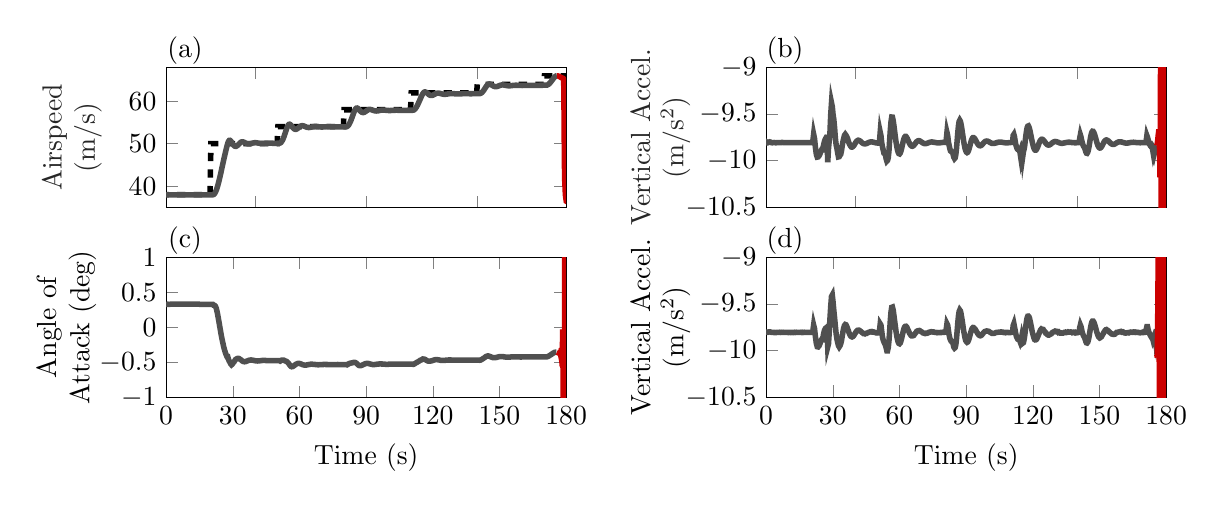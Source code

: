 % This file was created by matlab2tikz.
%
%The latest updates can be retrieved from
%  http://www.mathworks.com/matlabcentral/fileexchange/22022-matlab2tikz-matlab2tikz
%where you can also make suggestions and rate matlab2tikz.
%

\definecolor{mycolor1}{rgb}{0.314,0.314,0.314}%
\definecolor{red}{rgb}{0.8,0,0}%
\begin{tikzpicture}

\begin{axis}[%
width=2in,
height=0.70in,
at={(0in,0in)},
scale only axis,
xmin=10,
xmax=190,
ymin=35,
ymax=68,
xticklabels={\empty},
ylabel style={font=\color{white!15!black}},
ylabel={Airspeed \\ (m/s)},
ylabel style={align=center, yshift=+1mm},
title={(a)},
title style = {yshift=-3mm, xshift=-23mm},
axis background/.style={fill=white}
]
\addplot [color=black, dashed, line width=2.0pt]
  table[row sep=crcr]{%
0	38.0\\
0.319	38.0\\
28.932	38.0\\
29.339	38.0\\
29.743	38.0\\
30.15	50.0\\
59.958	50.0\\
60.298	54.0\\
89.763	54.0\\
90.082	58.0\\
119.684	58.0\\
119.981	58.0\\
120.28	62.0\\
149.455	62.0\\
149.732	62.0\\
150.008	64.0\\
179.686	64.0\\
179.958	64.0\\
180.228	66.0\\
180.501	66.0\\
197.532	66.0\\
};\label{line:ref}
\addplot [color=mycolor1, line width=2.0pt]
  table[row sep=crcr]{%
0	38.0\\
0.319	37.981\\
0.632	37.959\\
1.014	37.921\\
1.4	37.889\\
1.803	37.884\\
2.209	37.906\\
2.613	37.938\\
3.017	37.971\\
3.424	37.996\\
3.828	38.007\\
4.232	38.004\\
4.638	37.99\\
5.045	37.969\\
5.449	37.947\\
5.853	37.927\\
6.259	37.912\\
6.665	37.904\\
7.069	37.904\\
7.475	37.909\\
7.88	37.918\\
8.284	37.929\\
8.691	37.939\\
9.096	37.947\\
9.503	37.952\\
9.907	37.954\\
10.312	37.952\\
10.718	37.949\\
11.122	37.945\\
11.529	37.941\\
11.933	37.938\\
12.337	37.936\\
12.745	37.936\\
13.149	37.937\\
13.553	37.938\\
13.959	37.941\\
14.364	37.943\\
14.768	37.946\\
15.151	37.947\\
15.555	37.948\\
15.963	37.948\\
16.368	37.948\\
16.773	37.947\\
17.18	37.947\\
17.584	37.946\\
17.99	37.946\\
18.396	37.946\\
18.8	37.946\\
19.206	37.947\\
19.611	37.947\\
20.015	37.948\\
20.421	37.949\\
20.827	37.95\\
21.231	37.95\\
21.638	37.95\\
22.042	37.951\\
22.449	37.951\\
22.853	37.951\\
23.259	37.951\\
23.664	37.951\\
24.069	37.951\\
24.475	37.951\\
24.88	37.952\\
25.285	37.952\\
25.69	37.953\\
26.094	37.953\\
26.501	37.953\\
26.905	37.954\\
27.312	37.954\\
27.716	37.954\\
28.123	37.954\\
28.527	37.955\\
28.932	37.955\\
29.339	37.955\\
29.743	37.955\\
30.15	37.956\\
30.554	37.956\\
30.959	37.958\\
31.365	38.019\\
31.772	38.218\\
32.179	38.576\\
32.587	39.085\\
32.994	39.719\\
33.4	40.458\\
33.807	41.286\\
34.216	42.187\\
34.633	43.161\\
35.043	44.158\\
35.45	45.143\\
35.858	46.102\\
36.266	47.038\\
36.666	47.93\\
37.034	48.731\\
37.383	49.47\\
37.709	50.079\\
38.053	50.539\\
38.387	50.772\\
38.72	50.791\\
39.057	50.642\\
39.407	50.382\\
39.755	50.09\\
40.099	49.818\\
40.446	49.596\\
40.791	49.446\\
41.144	49.376\\
41.492	49.389\\
41.84	49.477\\
42.189	49.623\\
42.532	49.804\\
42.873	49.994\\
43.217	50.174\\
43.558	50.319\\
43.897	50.412\\
44.237	50.45\\
44.575	50.434\\
44.914	50.376\\
45.252	50.291\\
45.593	50.193\\
45.935	50.099\\
46.278	50.021\\
46.621	49.965\\
46.962	49.936\\
47.304	49.935\\
47.649	49.958\\
47.993	49.998\\
48.33	50.05\\
48.672	50.105\\
49.013	50.155\\
49.355	50.195\\
49.695	50.221\\
50.036	50.231\\
50.381	50.225\\
50.723	50.207\\
51.067	50.181\\
51.411	50.15\\
51.753	50.121\\
52.098	50.096\\
52.441	50.078\\
52.781	50.068\\
53.124	50.067\\
53.465	50.073\\
53.811	50.085\\
54.152	50.099\\
54.493	50.115\\
54.835	50.129\\
55.177	50.141\\
55.517	50.148\\
55.856	50.15\\
56.198	50.147\\
56.541	50.142\\
56.885	50.133\\
57.229	50.124\\
57.57	50.114\\
57.912	50.106\\
58.251	50.101\\
58.592	50.097\\
58.935	50.096\\
59.276	50.098\\
59.616	50.101\\
59.958	50.105\\
60.298	50.109\\
60.641	50.113\\
60.985	50.118\\
61.327	50.165\\
61.665	50.293\\
62.005	50.516\\
62.341	50.822\\
62.677	51.202\\
63.011	51.646\\
63.339	52.134\\
63.661	52.648\\
63.986	53.181\\
64.309	53.676\\
64.624	54.089\\
64.94	54.393\\
65.251	54.561\\
65.566	54.593\\
65.882	54.507\\
66.195	54.34\\
66.511	54.129\\
66.834	53.906\\
67.152	53.709\\
67.473	53.548\\
67.793	53.442\\
68.114	53.393\\
68.433	53.402\\
68.753	53.461\\
69.075	53.563\\
69.394	53.691\\
69.716	53.833\\
70.037	53.971\\
70.355	54.089\\
70.673	54.177\\
70.992	54.228\\
71.308	54.241\\
71.626	54.219\\
71.944	54.17\\
72.261	54.104\\
72.579	54.03\\
72.898	53.958\\
73.212	53.897\\
73.53	53.851\\
73.847	53.824\\
74.169	53.815\\
74.488	53.825\\
74.811	53.851\\
75.13	53.887\\
75.449	53.928\\
75.769	53.97\\
76.086	54.008\\
76.405	54.038\\
76.721	54.057\\
77.039	54.066\\
77.357	54.063\\
77.678	54.051\\
77.994	54.033\\
78.314	54.01\\
78.631	53.988\\
78.947	53.967\\
79.263	53.95\\
79.579	53.939\\
79.899	53.933\\
80.219	53.934\\
80.536	53.939\\
80.856	53.949\\
81.173	53.961\\
81.492	53.974\\
81.811	53.986\\
82.13	53.996\\
82.45	54.004\\
82.765	54.008\\
83.083	54.008\\
83.402	54.006\\
83.719	54.001\\
84.041	53.995\\
84.357	53.988\\
84.673	53.981\\
84.99	53.976\\
85.31	53.971\\
85.63	53.969\\
85.949	53.968\\
86.269	53.969\\
86.587	53.972\\
86.904	53.975\\
87.226	53.979\\
87.544	53.983\\
87.865	53.986\\
88.182	53.989\\
88.498	53.991\\
88.815	53.992\\
89.13	53.991\\
89.447	53.99\\
89.763	53.989\\
90.082	53.987\\
90.4	53.984\\
90.72	53.983\\
91.039	53.985\\
91.358	54.029\\
91.676	54.14\\
91.992	54.323\\
92.305	54.569\\
92.614	54.868\\
92.929	55.223\\
93.241	55.615\\
93.548	56.034\\
93.852	56.474\\
94.16	56.93\\
94.461	57.362\\
94.762	57.748\\
95.059	58.059\\
95.35	58.274\\
95.646	58.391\\
95.941	58.405\\
96.234	58.335\\
96.529	58.202\\
96.825	58.032\\
97.12	57.852\\
97.418	57.681\\
97.712	57.538\\
98.012	57.428\\
98.313	57.362\\
98.614	57.341\\
98.914	57.364\\
99.213	57.423\\
99.512	57.511\\
99.812	57.619\\
100.114	57.733\\
100.407	57.842\\
100.702	57.937\\
101.001	58.012\\
101.296	58.06\\
101.591	58.079\\
101.886	58.072\\
102.181	58.042\\
102.477	57.996\\
102.773	57.94\\
103.07	57.88\\
103.366	57.823\\
103.663	57.775\\
103.958	57.739\\
104.256	57.716\\
104.553	57.708\\
104.85	57.714\\
105.147	57.731\\
105.444	57.758\\
105.74	57.79\\
106.036	57.824\\
106.337	57.858\\
106.633	57.886\\
106.929	57.909\\
107.226	57.923\\
107.521	57.929\\
107.818	57.928\\
108.115	57.919\\
108.409	57.906\\
108.705	57.889\\
109.001	57.872\\
109.296	57.855\\
109.596	57.84\\
109.891	57.829\\
110.188	57.822\\
110.482	57.819\\
110.779	57.821\\
111.075	57.826\\
111.373	57.835\\
111.672	57.845\\
111.97	57.855\\
112.264	57.866\\
112.554	57.875\\
112.851	57.882\\
113.147	57.887\\
113.445	57.889\\
113.742	57.89\\
114.038	57.888\\
114.336	57.884\\
114.635	57.879\\
114.93	57.874\\
115.226	57.87\\
115.524	57.865\\
115.82	57.862\\
116.12	57.86\\
116.42	57.86\\
116.715	57.861\\
117.01	57.863\\
117.311	57.866\\
117.607	57.869\\
117.905	57.872\\
118.201	57.876\\
118.496	57.879\\
118.793	57.882\\
119.09	57.884\\
119.388	57.885\\
119.684	57.885\\
119.981	57.885\\
120.28	57.884\\
120.575	57.883\\
120.873	57.882\\
121.168	57.894\\
121.469	57.949\\
121.765	58.055\\
122.06	58.213\\
122.355	58.416\\
122.647	58.657\\
122.937	58.93\\
123.224	59.228\\
123.517	59.553\\
123.804	59.889\\
124.088	60.235\\
124.373	60.576\\
124.656	60.903\\
124.938	61.219\\
125.217	61.52\\
125.499	61.782\\
125.774	61.982\\
126.053	62.121\\
126.331	62.193\\
126.61	62.199\\
126.886	62.15\\
127.166	62.058\\
127.441	61.942\\
127.718	61.813\\
127.997	61.685\\
128.274	61.571\\
128.553	61.478\\
128.834	61.411\\
129.11	61.375\\
129.393	61.368\\
129.675	61.39\\
129.956	61.435\\
130.234	61.499\\
130.513	61.574\\
130.79	61.653\\
131.069	61.731\\
131.348	61.8\\
131.625	61.856\\
131.906	61.896\\
132.181	61.917\\
132.464	61.92\\
132.739	61.907\\
133.017	61.881\\
133.293	61.846\\
133.572	61.805\\
133.851	61.764\\
134.129	61.724\\
134.406	61.691\\
134.688	61.665\\
134.969	61.648\\
135.249	61.64\\
135.529	61.643\\
135.812	61.653\\
136.089	61.67\\
136.368	61.692\\
136.644	61.716\\
136.921	61.74\\
137.197	61.763\\
137.477	61.783\\
137.755	61.798\\
138.033	61.807\\
138.312	61.812\\
138.588	61.811\\
138.869	61.806\\
139.147	61.797\\
139.422	61.787\\
139.703	61.775\\
139.984	61.763\\
140.26	61.752\\
140.538	61.744\\
140.817	61.737\\
141.097	61.734\\
141.373	61.734\\
141.656	61.736\\
141.935	61.741\\
142.215	61.747\\
142.493	61.755\\
142.77	61.763\\
143.046	61.771\\
143.325	61.778\\
143.601	61.784\\
143.881	61.788\\
144.16	61.791\\
144.439	61.792\\
144.717	61.792\\
145.0	61.791\\
145.277	61.788\\
145.557	61.786\\
145.837	61.783\\
146.116	61.78\\
146.396	61.777\\
146.674	61.776\\
146.954	61.775\\
147.227	61.775\\
147.501	61.776\\
147.783	61.777\\
148.06	61.779\\
148.341	61.782\\
148.618	61.785\\
148.894	61.788\\
149.175	61.791\\
149.455	61.793\\
149.732	61.796\\
150.008	61.797\\
150.285	61.798\\
150.561	61.799\\
150.836	61.8\\
151.112	61.806\\
151.389	61.838\\
151.665	61.905\\
151.942	62.007\\
152.221	62.142\\
152.499	62.306\\
152.774	62.492\\
153.042	62.692\\
153.314	62.911\\
153.588	63.14\\
153.863	63.368\\
154.138	63.58\\
154.408	63.763\\
154.679	63.911\\
154.952	64.015\\
155.223	64.072\\
155.497	64.085\\
155.767	64.057\\
156.039	63.998\\
156.312	63.915\\
156.58	63.823\\
156.854	63.725\\
157.124	63.635\\
157.399	63.556\\
157.674	63.495\\
157.945	63.456\\
158.218	63.438\\
158.487	63.441\\
158.763	63.464\\
159.034	63.502\\
159.307	63.553\\
159.582	63.61\\
159.85	63.668\\
160.125	63.724\\
160.397	63.773\\
160.667	63.812\\
160.937	63.838\\
161.212	63.852\\
161.48	63.853\\
161.748	63.843\\
162.015	63.824\\
162.29	63.797\\
162.558	63.768\\
162.83	63.737\\
163.104	63.708\\
163.371	63.684\\
163.642	63.664\\
163.917	63.65\\
164.19	63.644\\
164.465	63.645\\
164.738	63.652\\
165.013	63.664\\
165.29	63.68\\
165.56	63.698\\
165.836	63.717\\
166.106	63.734\\
166.382	63.75\\
166.653	63.763\\
166.928	63.772\\
167.201	63.777\\
167.469	63.778\\
167.744	63.776\\
168.012	63.771\\
168.286	63.764\\
168.557	63.756\\
168.83	63.747\\
169.103	63.738\\
169.374	63.731\\
169.646	63.726\\
169.91	63.722\\
170.184	63.721\\
170.454	63.722\\
170.721	63.724\\
170.993	63.728\\
171.264	63.734\\
171.534	63.74\\
171.804	63.746\\
172.075	63.752\\
172.35	63.758\\
172.622	63.763\\
172.893	63.766\\
173.165	63.769\\
173.439	63.77\\
173.711	63.77\\
173.983	63.769\\
174.255	63.768\\
174.526	63.766\\
174.795	63.764\\
175.063	63.762\\
175.33	63.76\\
175.601	63.759\\
175.876	63.758\\
176.15	63.758\\
176.424	63.759\\
176.696	63.76\\
176.969	63.762\\
177.242	63.764\\
177.517	63.767\\
177.784	63.769\\
178.053	63.772\\
178.329	63.774\\
178.601	63.776\\
178.87	63.778\\
179.14	63.779\\
179.414	63.78\\
179.686	63.781\\
179.958	63.782\\
180.228	63.782\\
180.501	63.782\\
180.78	63.782\\
181.049	63.784\\
181.321	63.805\\
181.598	63.854\\
181.867	63.93\\
182.137	64.032\\
182.407	64.158\\
182.677	64.304\\
182.943	64.463\\
183.214	64.639\\
183.482	64.824\\
183.749	65.015\\
184.015	65.204\\
184.284	65.389\\
184.55	65.564\\
184.817	65.719\\
185.083	65.844\\
185.338	65.932\\
185.579	65.985\\
185.808	66.008\\
};\label{line:com}

\addplot [color=red, line width=2.0pt]
  table[row sep=crcr]{%
185.808	66.008\\
186.025	66.007\\
186.229	65.988\\
186.418	65.956\\
186.597	65.917\\
186.766	65.874\\
186.932	65.829\\
187.088	65.783\\
187.237	65.739\\
187.382	65.696\\
187.516	65.66\\
187.654	65.625\\
187.785	65.59\\
187.921	65.555\\
188.053	65.53\\
188.19	65.508\\
188.307	65.482\\
188.432	65.455\\
188.552	65.431\\
188.689	65.378\\
188.826	65.105\\
188.968	63.026\\
189.108	52.512\\
189.3	41.966\\
189.653	37.989\\
190.043	36.442\\
190.411	36.326\\
190.817	36.405\\
191.203	36.616\\
191.561	37.092\\
191.997	37.752\\
192.404	38.435\\
192.811	39.21\\
193.217	40.051\\
193.624	40.939\\
194.032	41.867\\
194.44	42.824\\
194.847	43.775\\
195.256	44.703\\
195.664	45.608\\
196.073	46.488\\
196.477	47.337\\
196.83	48.065\\
197.021	48.474\\
197.263	48.944\\
197.532	49.288\\
};
\end{axis}

\begin{axis}[%
width=2in,
height=0.70in,
at={(3in,0in)},
scale only axis,
xmin=10,
xmax=190,
ymin=-10.5,
ymax=-9,
ylabel style={font=\color{white!15!black}},
ylabel={Vertical Accel. \\ (m/s$^2$)},
xticklabels={\empty},
ylabel style={align=center, yshift=-3mm},
title style = {yshift=-3mm, xshift=-23mm},
title={(b)},
axis background/.style={fill=white}
]
\addplot [color=mycolor1, line width=2.0pt]
  table[row sep=crcr]{%
0	-9.775\\
10 10\\
0.319	-9.875\\
0.632	-9.912\\
1.014	-9.725\\
1.4	-9.999\\
1.803	-9.818\\
2.209	-9.618\\
2.613	-9.683\\
3.017	-9.889\\
3.424	-9.921\\
3.828	-9.783\\
4.232	-9.704\\
4.638	-9.765\\
5.045	-9.836\\
5.449	-9.816\\
5.853	-9.759\\
6.259	-9.761\\
6.665	-9.809\\
7.069	-9.832\\
7.475	-9.812\\
7.88	-9.793\\
8.284	-9.804\\
8.691	-9.821\\
9.096	-9.818\\
9.503	-9.802\\
9.907	-9.796\\
10.312	-9.803\\
10.718	-9.808\\
11.122	-9.804\\
11.529	-9.799\\
11.933	-9.801\\
12.337	-9.807\\
12.745	-9.809\\
13.149	-9.807\\
13.553	-9.806\\
13.959	-9.808\\
14.364	-9.809\\
14.768	-9.808\\
15.151	-9.806\\
15.555	-9.806\\
15.963	-9.806\\
16.368	-9.806\\
16.773	-9.806\\
17.18	-9.805\\
17.584	-9.806\\
17.99	-9.806\\
18.396	-9.807\\
18.8	-9.807\\
19.206	-9.807\\
19.611	-9.807\\
20.015	-9.807\\
20.421	-9.807\\
20.827	-9.807\\
21.231	-9.807\\
21.638	-9.807\\
22.042	-9.806\\
22.449	-9.806\\
22.853	-9.806\\
23.259	-9.806\\
23.664	-9.806\\
24.069	-9.807\\
24.475	-9.807\\
24.88	-9.807\\
25.285	-9.807\\
25.69	-9.807\\
26.094	-9.807\\
26.501	-9.807\\
26.905	-9.807\\
27.312	-9.807\\
27.716	-9.807\\
28.123	-9.807\\
28.527	-9.807\\
28.932	-9.807\\
29.339	-9.807\\
29.743	-9.807\\
30.15	-9.807\\
30.554	-9.807\\
30.959	-9.801\\
31.365	-9.717\\
31.772	-9.764\\
32.179	-9.861\\
32.587	-9.933\\
32.994	-9.962\\
33.4	-9.96\\
33.807	-9.948\\
34.216	-9.928\\
34.633	-9.901\\
35.043	-9.881\\
35.45	-9.882\\
35.858	-9.83\\
36.266	-9.791\\
36.666	-9.767\\
37.034	-9.752\\
37.383	-9.754\\
37.709	-10.017\\
38.053	-9.87\\
38.387	-9.783\\
38.72	-9.693\\
39.057	-9.505\\
39.407	-9.38\\
39.755	-9.42\\
40.099	-9.504\\
40.446	-9.559\\
40.791	-9.645\\
41.144	-9.759\\
41.492	-9.83\\
41.84	-9.868\\
42.189	-9.919\\
42.532	-9.96\\
42.873	-9.958\\
43.217	-9.944\\
43.558	-9.932\\
43.897	-9.895\\
44.237	-9.838\\
44.575	-9.794\\
44.914	-9.76\\
45.252	-9.729\\
45.593	-9.718\\
45.935	-9.729\\
46.278	-9.744\\
46.621	-9.763\\
46.962	-9.789\\
47.304	-9.813\\
47.649	-9.83\\
47.993	-9.844\\
48.33	-9.854\\
48.672	-9.855\\
49.013	-9.85\\
49.355	-9.842\\
49.695	-9.83\\
50.036	-9.816\\
50.381	-9.802\\
50.723	-9.792\\
51.067	-9.785\\
51.411	-9.781\\
51.753	-9.783\\
52.098	-9.787\\
52.441	-9.793\\
52.781	-9.8\\
53.124	-9.808\\
53.465	-9.814\\
53.811	-9.818\\
54.152	-9.82\\
54.493	-9.821\\
54.835	-9.819\\
55.177	-9.817\\
55.517	-9.813\\
55.856	-9.809\\
56.198	-9.805\\
56.541	-9.802\\
56.885	-9.8\\
57.229	-9.799\\
57.57	-9.799\\
57.912	-9.801\\
58.251	-9.802\\
58.592	-9.805\\
58.935	-9.807\\
59.276	-9.809\\
59.616	-9.81\\
59.958	-9.811\\
60.298	-9.811\\
60.641	-9.811\\
60.985	-9.797\\
61.327	-9.695\\
61.665	-9.733\\
62.005	-9.809\\
62.341	-9.852\\
62.677	-9.887\\
63.011	-9.921\\
63.339	-9.926\\
63.661	-9.935\\
63.986	-9.98\\
64.309	-10.005\\
64.624	-9.997\\
64.94	-9.97\\
65.251	-9.898\\
65.566	-9.784\\
65.882	-9.669\\
66.195	-9.58\\
66.511	-9.533\\
66.834	-9.534\\
67.152	-9.569\\
67.473	-9.621\\
67.793	-9.681\\
68.114	-9.742\\
68.433	-9.798\\
68.753	-9.845\\
69.075	-9.884\\
69.394	-9.911\\
69.716	-9.925\\
70.037	-9.928\\
70.355	-9.918\\
70.673	-9.897\\
70.992	-9.867\\
71.308	-9.832\\
71.626	-9.798\\
71.944	-9.769\\
72.261	-9.75\\
72.579	-9.741\\
72.898	-9.741\\
73.212	-9.75\\
73.53	-9.764\\
73.847	-9.78\\
74.169	-9.798\\
74.488	-9.815\\
74.811	-9.828\\
75.13	-9.838\\
75.449	-9.844\\
75.769	-9.846\\
76.086	-9.843\\
76.405	-9.837\\
76.721	-9.828\\
77.039	-9.818\\
77.357	-9.808\\
77.678	-9.798\\
77.994	-9.792\\
78.314	-9.788\\
78.631	-9.786\\
78.947	-9.787\\
79.263	-9.791\\
79.579	-9.795\\
79.899	-9.801\\
80.219	-9.806\\
80.536	-9.811\\
80.856	-9.814\\
81.173	-9.817\\
81.492	-9.818\\
81.811	-9.818\\
82.13	-9.816\\
82.45	-9.814\\
82.765	-9.811\\
83.083	-9.808\\
83.402	-9.805\\
83.719	-9.803\\
84.041	-9.801\\
84.357	-9.8\\
84.673	-9.8\\
84.99	-9.801\\
85.31	-9.802\\
85.63	-9.804\\
85.949	-9.805\\
86.269	-9.807\\
86.587	-9.808\\
86.904	-9.809\\
87.226	-9.81\\
87.544	-9.81\\
87.865	-9.81\\
88.182	-9.809\\
88.498	-9.808\\
88.815	-9.807\\
89.13	-9.806\\
89.447	-9.805\\
89.763	-9.805\\
90.082	-9.805\\
90.4	-9.804\\
90.72	-9.805\\
91.039	-9.777\\
91.358	-9.698\\
91.676	-9.73\\
91.992	-9.794\\
92.305	-9.833\\
92.614	-9.867\\
92.929	-9.895\\
93.241	-9.902\\
93.548	-9.904\\
93.852	-9.909\\
94.16	-9.936\\
94.461	-9.964\\
94.762	-9.978\\
95.059	-9.97\\
95.35	-9.936\\
95.646	-9.873\\
95.941	-9.788\\
96.234	-9.7\\
96.529	-9.627\\
96.825	-9.581\\
97.12	-9.567\\
97.418	-9.579\\
97.712	-9.61\\
98.012	-9.653\\
98.313	-9.701\\
98.614	-9.75\\
98.914	-9.796\\
99.213	-9.836\\
99.512	-9.87\\
99.812	-9.894\\
100.114	-9.909\\
100.407	-9.914\\
100.702	-9.91\\
101.001	-9.896\\
101.296	-9.875\\
101.591	-9.85\\
101.886	-9.822\\
102.181	-9.797\\
102.477	-9.776\\
102.773	-9.761\\
103.07	-9.754\\
103.366	-9.754\\
103.663	-9.759\\
103.958	-9.768\\
104.256	-9.78\\
104.553	-9.794\\
104.85	-9.807\\
105.147	-9.819\\
105.444	-9.829\\
105.74	-9.836\\
106.036	-9.84\\
106.337	-9.841\\
106.633	-9.839\\
106.929	-9.834\\
107.226	-9.827\\
107.521	-9.819\\
107.818	-9.811\\
108.115	-9.804\\
108.409	-9.797\\
108.705	-9.793\\
109.001	-9.791\\
109.296	-9.79\\
109.596	-9.791\\
109.891	-9.794\\
110.188	-9.797\\
110.482	-9.801\\
110.779	-9.806\\
111.075	-9.809\\
111.373	-9.813\\
111.672	-9.815\\
111.97	-9.816\\
112.264	-9.816\\
112.554	-9.816\\
112.851	-9.814\\
113.147	-9.812\\
113.445	-9.81\\
113.742	-9.808\\
114.038	-9.805\\
114.336	-9.804\\
114.635	-9.802\\
114.93	-9.801\\
115.226	-9.801\\
115.524	-9.801\\
115.82	-9.802\\
116.12	-9.803\\
116.42	-9.805\\
116.715	-9.806\\
117.01	-9.807\\
117.311	-9.808\\
117.607	-9.809\\
117.905	-9.809\\
118.201	-9.809\\
118.496	-9.809\\
118.793	-9.809\\
119.09	-9.808\\
119.388	-9.807\\
119.684	-9.807\\
119.981	-9.806\\
120.28	-9.805\\
120.575	-9.805\\
120.873	-9.804\\
121.168	-9.73\\
121.469	-9.719\\
121.765	-9.745\\
122.06	-9.792\\
122.355	-9.829\\
122.647	-9.852\\
122.937	-9.872\\
123.224	-9.881\\
123.517	-9.885\\
123.804	-9.885\\
124.088	-9.89\\
124.373	-9.935\\
124.656	-9.88\\
124.938	-9.86\\
125.217	-9.875\\
125.499	-9.95\\
125.774	-9.904\\
126.053	-9.878\\
126.331	-9.844\\
126.61	-9.783\\
126.886	-9.73\\
127.166	-9.682\\
127.441	-9.647\\
127.718	-9.631\\
127.997	-9.628\\
128.274	-9.641\\
128.553	-9.662\\
128.834	-9.692\\
129.11	-9.724\\
129.393	-9.758\\
129.675	-9.792\\
129.956	-9.822\\
130.234	-9.848\\
130.513	-9.868\\
130.79	-9.882\\
131.069	-9.888\\
131.348	-9.888\\
131.625	-9.881\\
131.906	-9.869\\
132.181	-9.854\\
132.464	-9.836\\
132.739	-9.818\\
133.017	-9.801\\
133.293	-9.788\\
133.572	-9.778\\
133.851	-9.772\\
134.129	-9.771\\
134.406	-9.773\\
134.688	-9.778\\
134.969	-9.786\\
135.249	-9.794\\
135.529	-9.803\\
135.812	-9.813\\
136.089	-9.82\\
136.368	-9.827\\
136.644	-9.831\\
136.921	-9.833\\
137.197	-9.833\\
137.477	-9.832\\
137.755	-9.828\\
138.033	-9.824\\
138.312	-9.819\\
138.588	-9.813\\
138.869	-9.807\\
139.147	-9.803\\
139.422	-9.799\\
139.703	-9.797\\
139.984	-9.795\\
140.26	-9.796\\
140.538	-9.797\\
140.817	-9.798\\
141.097	-9.801\\
141.373	-9.803\\
141.656	-9.806\\
141.935	-9.809\\
142.215	-9.811\\
142.493	-9.813\\
142.77	-9.814\\
143.046	-9.814\\
143.325	-9.814\\
143.601	-9.813\\
143.881	-9.812\\
144.16	-9.81\\
144.439	-9.809\\
144.717	-9.807\\
145.0	-9.806\\
145.277	-9.805\\
145.557	-9.804\\
145.837	-9.803\\
146.116	-9.803\\
146.396	-9.803\\
146.674	-9.803\\
146.954	-9.804\\
147.227	-9.804\\
147.501	-9.806\\
147.783	-9.807\\
148.06	-9.807\\
148.341	-9.808\\
148.618	-9.808\\
148.894	-9.809\\
149.175	-9.808\\
149.455	-9.809\\
149.732	-9.808\\
150.008	-9.808\\
150.285	-9.807\\
150.561	-9.807\\
150.836	-9.806\\
151.112	-9.759\\
151.389	-9.724\\
151.665	-9.745\\
151.942	-9.778\\
152.221	-9.804\\
152.499	-9.828\\
152.774	-9.844\\
153.042	-9.855\\
153.314	-9.863\\
153.588	-9.885\\
153.863	-9.907\\
154.138	-9.92\\
154.408	-9.922\\
154.679	-9.912\\
154.952	-9.89\\
155.223	-9.859\\
155.497	-9.82\\
155.767	-9.78\\
156.039	-9.743\\
156.312	-9.714\\
156.58	-9.694\\
156.854	-9.685\\
157.124	-9.686\\
157.399	-9.695\\
157.674	-9.711\\
157.945	-9.731\\
158.218	-9.753\\
158.487	-9.777\\
158.763	-9.8\\
159.034	-9.821\\
159.307	-9.839\\
159.582	-9.852\\
159.85	-9.861\\
160.125	-9.865\\
160.397	-9.864\\
160.667	-9.859\\
160.937	-9.85\\
161.212	-9.839\\
161.48	-9.826\\
161.748	-9.814\\
162.015	-9.802\\
162.29	-9.792\\
162.558	-9.785\\
162.83	-9.78\\
163.104	-9.778\\
163.371	-9.78\\
163.642	-9.783\\
163.917	-9.788\\
164.19	-9.794\\
164.465	-9.801\\
164.738	-9.807\\
165.013	-9.814\\
165.29	-9.819\\
165.56	-9.823\\
165.836	-9.825\\
166.106	-9.826\\
166.382	-9.826\\
166.653	-9.824\\
166.928	-9.821\\
167.201	-9.817\\
167.469	-9.813\\
167.744	-9.809\\
168.012	-9.805\\
168.286	-9.803\\
168.557	-9.8\\
168.83	-9.799\\
169.103	-9.798\\
169.374	-9.798\\
169.646	-9.799\\
169.91	-9.8\\
170.184	-9.803\\
170.454	-9.804\\
170.721	-9.806\\
170.993	-9.808\\
171.264	-9.81\\
171.534	-9.811\\
171.804	-9.812\\
172.075	-9.812\\
172.35	-9.812\\
172.622	-9.812\\
172.893	-9.81\\
173.165	-9.81\\
173.439	-9.808\\
173.711	-9.807\\
173.983	-9.806\\
174.255	-9.805\\
174.526	-9.805\\
174.795	-9.804\\
175.063	-9.804\\
175.33	-9.803\\
175.601	-9.804\\
175.876	-9.804\\
176.15	-9.805\\
176.424	-9.806\\
176.696	-9.806\\
176.969	-9.807\\
177.242	-9.807\\
177.517	-9.808\\
177.784	-9.808\\
178.053	-9.808\\
178.329	-9.809\\
178.601	-9.808\\
178.87	-9.808\\
179.14	-9.807\\
179.414	-9.807\\
179.686	-9.806\\
179.958	-9.806\\
180.228	-9.807\\
180.501	-9.805\\
180.78	-9.806\\
181.049	-9.782\\
181.321	-9.732\\
181.598	-9.75\\
181.867	-9.773\\
182.137	-9.797\\
182.407	-9.817\\
182.677	-9.832\\
182.943	-9.842\\
183.214	-9.85\\
183.482	-9.851\\
183.749	-9.857\\
184.015	-9.895\\
184.284	-9.858\\
184.55	-9.867\\
184.817	-9.908\\
185.083	-9.882\\
185.338	-9.871\\
185.579	-9.846\\
185.808	-9.838\\
};

\addplot [color=red, line width=2.0pt]
  table[row sep=crcr]{%
185.808	-9.838\\
186.025	-9.816\\
186.229	-9.776\\
186.418	-9.73\\
186.597	-9.693\\
186.766	-9.693\\
186.932	-9.768\\
187.088	-9.969\\
187.237	-10.18\\
187.382	-9.66\\
187.516	-8.666\\
187.654	-9.623\\
187.785	-11.774\\
187.921	-9.855\\
188.053	-5.74\\
188.19	-10.654\\
188.307	-11.535\\
188.432	-10.805\\
188.552	-15.502\\
188.689	-11.157\\
188.826	97.622\\
188.968	133.325\\
189.108	181.666\\
189.3	178.837\\
189.653	-31.838\\
190.043	61.863\\
190.411	-41.885\\
190.817	-9.937\\
191.203	-5.47\\
191.561	-10.101\\
};
\end{axis}

\begin{axis}[%
width=2in,
height=0.70in,
at={(3in,-.95in)},
scale only axis,
xmin=10,
xmax=190,
xlabel={Time (s)},
ymin=-10.5,
ymax=-9,
xtick = {10,40,70,100,130,160,190},
xticklabels= { 0,30,60,90,120,150,180},
ylabel={Vertical Accel. \\ (m/s$^2$)},
ylabel style={align=center, yshift=-3mm},
title style = {yshift=-3mm, xshift=-23mm},
title={(d)},
axis background/.style={fill=white}
]
\addplot [color=mycolor1, line width=2.0pt]
  table[row sep=crcr]{%
 9.907	-9.803\\
10.312	-9.803\\
10.718	-9.805\\
11.122	-9.801\\
11.529	-9.802\\
11.933	-9.802\\
12.337	-9.806\\
12.745	-9.806\\
13.149	-9.806\\
13.553	-9.808\\
13.959	-9.807\\
14.364	-9.809\\
14.768	-9.807\\
15.151	-9.806\\
15.555	-9.806\\
15.963	-9.805\\
16.368	-9.807\\
16.773	-9.805\\
17.18	-9.806\\
17.584	-9.805\\
17.99	-9.807\\
18.396	-9.806\\
18.8	-9.806\\
19.206	-9.806\\
19.611	-9.807\\
20.015	-9.808\\
20.421	-9.806\\
20.827	-9.808\\
21.231	-9.806\\
21.638	-9.808\\
22.042	-9.806\\
22.449	-9.808\\
22.853	-9.805\\
23.259	-9.807\\
23.664	-9.805\\
24.069	-9.806\\
24.475	-9.806\\
24.88	-9.807\\
25.285	-9.807\\
25.69	-9.805\\
26.094	-9.808\\
26.501	-9.805\\
26.905	-9.807\\
27.312	-9.805\\
27.716	-9.807\\
28.123	-9.806\\
28.527	-9.807\\
28.932	-9.807\\
29.339	-9.807\\
29.743	-9.807\\
30.15	-9.807\\
30.554	-9.807\\
30.959	-9.801\\
31.365	-9.728\\
31.772	-9.768\\
32.179	-9.854\\
32.587	-9.925\\
32.994	-9.96\\
33.4	-9.962\\
33.807	-9.951\\
34.216	-9.928\\
34.633	-9.897\\
35.043	-9.88\\
35.45	-9.882\\
35.858	-9.821\\
36.266	-9.782\\
36.666	-9.764\\
37.034	-9.757\\
37.383	-9.75\\
37.709	-9.961\\
38.053	-9.929\\
38.387	-9.804\\
38.72	-9.654\\
39.057	-9.527\\
39.407	-9.421\\
39.755	-9.406\\
40.099	-9.48\\
40.446	-9.57\\
40.791	-9.651\\
41.144	-9.739\\
41.492	-9.821\\
41.84	-9.877\\
42.189	-9.915\\
42.532	-9.948\\
42.873	-9.962\\
43.217	-9.95\\
43.558	-9.927\\
43.897	-9.896\\
44.237	-9.846\\
44.575	-9.797\\
44.914	-9.758\\
45.252	-9.732\\
45.593	-9.722\\
45.935	-9.725\\
46.278	-9.743\\
46.621	-9.764\\
46.962	-9.787\\
47.304	-9.81\\
47.649	-9.83\\
47.993	-9.845\\
48.33	-9.852\\
48.672	-9.855\\
49.013	-9.851\\
49.355	-9.843\\
49.695	-9.831\\
50.036	-9.817\\
50.381	-9.803\\
50.723	-9.793\\
51.067	-9.784\\
51.411	-9.783\\
51.753	-9.782\\
52.098	-9.787\\
52.441	-9.793\\
52.781	-9.8\\
53.124	-9.807\\
53.465	-9.813\\
53.811	-9.819\\
54.152	-9.819\\
54.493	-9.822\\
54.835	-9.818\\
55.177	-9.818\\
55.517	-9.812\\
55.856	-9.809\\
56.198	-9.805\\
56.541	-9.803\\
56.885	-9.799\\
57.229	-9.801\\
57.57	-9.798\\
57.912	-9.802\\
58.251	-9.801\\
58.592	-9.805\\
58.935	-9.806\\
59.276	-9.81\\
59.616	-9.809\\
59.958	-9.812\\
60.298	-9.81\\
60.641	-9.811\\
60.985	-9.794\\
61.327	-9.715\\
61.665	-9.728\\
62.005	-9.795\\
62.341	-9.856\\
62.677	-9.889\\
63.011	-9.91\\
63.339	-9.925\\
63.661	-9.942\\
63.986	-9.971\\
64.309	-10.003\\
64.624	-10.003\\
64.94	-9.969\\
65.251	-9.9\\
65.566	-9.794\\
65.882	-9.674\\
66.195	-9.584\\
66.511	-9.538\\
66.834	-9.535\\
67.152	-9.565\\
67.473	-9.62\\
67.793	-9.679\\
68.114	-9.736\\
68.433	-9.795\\
68.753	-9.843\\
69.075	-9.88\\
69.394	-9.909\\
69.716	-9.924\\
70.037	-9.928\\
70.355	-9.92\\
70.673	-9.897\\
70.992	-9.868\\
71.308	-9.835\\
71.626	-9.801\\
71.944	-9.77\\
72.261	-9.75\\
72.579	-9.742\\
72.898	-9.741\\
73.212	-9.748\\
73.53	-9.763\\
73.847	-9.779\\
74.169	-9.796\\
74.488	-9.815\\
74.811	-9.825\\
75.13	-9.838\\
75.449	-9.844\\
75.769	-9.844\\
76.086	-9.842\\
76.405	-9.839\\
76.721	-9.828\\
77.039	-9.818\\
77.357	-9.809\\
77.678	-9.797\\
77.994	-9.791\\
78.314	-9.789\\
78.631	-9.787\\
78.947	-9.786\\
79.263	-9.79\\
79.579	-9.796\\
79.899	-9.8\\
80.219	-9.805\\
80.536	-9.812\\
80.856	-9.814\\
81.173	-9.816\\
81.492	-9.819\\
81.811	-9.818\\
82.13	-9.814\\
82.45	-9.815\\
82.765	-9.813\\
83.083	-9.807\\
83.402	-9.804\\
83.719	-9.804\\
84.041	-9.8\\
84.357	-9.799\\
84.673	-9.8\\
84.99	-9.802\\
85.31	-9.801\\
85.63	-9.804\\
85.949	-9.806\\
86.269	-9.806\\
86.587	-9.808\\
86.904	-9.81\\
87.226	-9.808\\
87.544	-9.81\\
87.865	-9.81\\
88.182	-9.808\\
88.498	-9.807\\
88.815	-9.808\\
89.13	-9.807\\
89.447	-9.805\\
89.763	-9.804\\
90.082	-9.806\\
90.4	-9.804\\
90.72	-9.804\\
91.039	-9.771\\
91.358	-9.713\\
91.676	-9.728\\
91.992	-9.78\\
92.305	-9.832\\
92.614	-9.864\\
92.929	-9.887\\
93.241	-9.901\\
93.548	-9.905\\
93.852	-9.908\\
94.16	-9.933\\
94.461	-9.965\\
94.762	-9.975\\
95.059	-9.969\\
95.35	-9.939\\
95.646	-9.877\\
95.941	-9.793\\
96.234	-9.705\\
96.529	-9.631\\
96.825	-9.584\\
97.12	-9.567\\
97.418	-9.577\\
97.712	-9.607\\
98.012	-9.651\\
98.313	-9.695\\
98.614	-9.747\\
98.914	-9.794\\
99.213	-9.831\\
99.512	-9.867\\
99.812	-9.894\\
100.114	-9.906\\
100.407	-9.913\\
100.702	-9.909\\
101.001	-9.895\\
101.296	-9.875\\
101.591	-9.85\\
101.886	-9.822\\
102.181	-9.797\\
102.477	-9.776\\
102.773	-9.761\\
103.07	-9.754\\
103.366	-9.755\\
103.663	-9.762\\
103.958	-9.769\\
104.256	-9.78\\
104.553	-9.793\\
104.85	-9.804\\
105.147	-9.816\\
105.444	-9.827\\
105.74	-9.835\\
106.036	-9.84\\
106.337	-9.843\\
106.633	-9.841\\
106.929	-9.836\\
107.226	-9.828\\
107.521	-9.819\\
107.818	-9.81\\
108.115	-9.803\\
108.409	-9.797\\
108.705	-9.795\\
109.001	-9.792\\
109.296	-9.791\\
109.596	-9.793\\
109.891	-9.794\\
110.188	-9.795\\
110.482	-9.8\\
110.779	-9.805\\
111.075	-9.809\\
111.373	-9.814\\
111.672	-9.817\\
111.97	-9.817\\
112.264	-9.817\\
112.554	-9.816\\
112.851	-9.814\\
113.147	-9.811\\
113.445	-9.808\\
113.742	-9.806\\
114.038	-9.806\\
114.336	-9.805\\
114.635	-9.804\\
114.93	-9.803\\
115.226	-9.803\\
115.524	-9.802\\
115.82	-9.801\\
116.12	-9.804\\
116.42	-9.805\\
116.715	-9.804\\
117.01	-9.808\\
117.311	-9.809\\
117.607	-9.81\\
117.905	-9.807\\
118.201	-9.808\\
118.496	-9.807\\
118.793	-9.807\\
119.09	-9.808\\
119.388	-9.809\\
119.684	-9.809\\
119.981	-9.808\\
120.28	-9.806\\
120.575	-9.805\\
120.873	-9.802\\
121.168	-9.732\\
121.469	-9.713\\
121.765	-9.749\\
122.06	-9.785\\
122.355	-9.824\\
122.647	-9.853\\
122.937	-9.867\\
123.224	-9.879\\
123.517	-9.881\\
123.804	-9.882\\
124.088	-9.894\\
124.373	-9.912\\
124.656	-9.895\\
124.938	-9.86\\
125.217	-9.894\\
125.499	-9.921\\
125.774	-9.916\\
126.053	-9.885\\
126.331	-9.844\\
126.61	-9.792\\
126.886	-9.732\\
127.166	-9.684\\
127.441	-9.65\\
127.718	-9.633\\
127.997	-9.632\\
128.274	-9.639\\
128.553	-9.658\\
128.834	-9.69\\
129.11	-9.723\\
129.393	-9.754\\
129.675	-9.793\\
129.956	-9.819\\
130.234	-9.843\\
130.513	-9.866\\
130.79	-9.883\\
131.069	-9.887\\
131.348	-9.886\\
131.625	-9.882\\
131.906	-9.871\\
132.181	-9.854\\
132.464	-9.839\\
132.739	-9.821\\
133.017	-9.806\\
133.293	-9.79\\
133.572	-9.777\\
133.851	-9.77\\
134.129	-9.774\\
134.406	-9.774\\
134.688	-9.775\\
134.969	-9.787\\
135.249	-9.794\\
135.529	-9.801\\
135.812	-9.815\\
136.089	-9.817\\
136.368	-9.826\\
136.644	-9.831\\
136.921	-9.835\\
137.197	-9.835\\
137.477	-9.829\\
137.755	-9.828\\
138.033	-9.825\\
138.312	-9.822\\
138.588	-9.814\\
138.869	-9.806\\
139.147	-9.803\\
139.422	-9.8\\
139.703	-9.797\\
139.984	-9.793\\
140.26	-9.796\\
140.538	-9.799\\
140.817	-9.796\\
141.097	-9.799\\
141.373	-9.806\\
141.656	-9.802\\
141.935	-9.808\\
142.215	-9.813\\
142.493	-9.813\\
142.77	-9.813\\
143.046	-9.813\\
143.325	-9.814\\
143.601	-9.814\\
143.881	-9.811\\
144.16	-9.807\\
144.439	-9.809\\
144.717	-9.809\\
145.0	-9.803\\
145.277	-9.804\\
145.557	-9.805\\
145.837	-9.801\\
146.116	-9.804\\
146.396	-9.804\\
146.674	-9.803\\
146.954	-9.801\\
147.227	-9.802\\
147.501	-9.805\\
147.783	-9.81\\
148.06	-9.808\\
148.341	-9.805\\
148.618	-9.808\\
148.894	-9.811\\
149.175	-9.806\\
149.455	-9.809\\
149.732	-9.811\\
150.008	-9.81\\
150.285	-9.809\\
150.561	-9.805\\
150.836	-9.803\\
151.112	-9.754\\
151.389	-9.727\\
151.665	-9.743\\
151.942	-9.773\\
152.221	-9.803\\
152.499	-9.824\\
152.774	-9.841\\
153.042	-9.853\\
153.314	-9.863\\
153.588	-9.883\\
153.863	-9.905\\
154.138	-9.918\\
154.408	-9.92\\
154.679	-9.913\\
154.952	-9.892\\
155.223	-9.863\\
155.497	-9.825\\
155.767	-9.785\\
156.039	-9.748\\
156.312	-9.716\\
156.58	-9.695\\
156.854	-9.685\\
157.124	-9.685\\
157.399	-9.694\\
157.674	-9.709\\
157.945	-9.73\\
158.218	-9.753\\
158.487	-9.775\\
158.763	-9.801\\
159.034	-9.82\\
159.307	-9.838\\
159.582	-9.853\\
159.85	-9.859\\
160.125	-9.866\\
160.397	-9.863\\
160.667	-9.856\\
160.937	-9.851\\
161.212	-9.837\\
161.48	-9.827\\
161.748	-9.817\\
162.015	-9.804\\
162.29	-9.796\\
162.558	-9.784\\
162.83	-9.778\\
163.104	-9.776\\
163.371	-9.781\\
163.642	-9.784\\
163.917	-9.789\\
164.19	-9.795\\
164.465	-9.804\\
164.738	-9.808\\
165.013	-9.815\\
165.29	-9.818\\
165.56	-9.824\\
165.836	-9.825\\
166.106	-9.827\\
166.382	-9.828\\
166.653	-9.825\\
166.928	-9.825\\
167.201	-9.819\\
167.469	-9.813\\
167.744	-9.806\\
168.012	-9.805\\
168.286	-9.805\\
168.557	-9.803\\
168.83	-9.801\\
169.103	-9.799\\
169.374	-9.797\\
169.646	-9.796\\
169.91	-9.802\\
170.184	-9.806\\
170.454	-9.806\\
170.721	-9.803\\
170.993	-9.807\\
171.264	-9.812\\
171.534	-9.813\\
171.804	-9.814\\
172.075	-9.813\\
172.35	-9.811\\
172.622	-9.809\\
172.893	-9.809\\
173.165	-9.811\\
173.439	-9.807\\
173.711	-9.806\\
173.983	-9.803\\
174.255	-9.804\\
174.526	-9.805\\
174.795	-9.805\\
175.063	-9.805\\
175.33	-9.802\\
175.601	-9.803\\
175.876	-9.802\\
176.15	-9.806\\
176.424	-9.804\\
176.696	-9.805\\
176.969	-9.806\\
177.242	-9.805\\
177.517	-9.807\\
177.784	-9.81\\
178.053	-9.81\\
178.329	-9.811\\
178.601	-9.809\\
178.87	-9.809\\
179.14	-9.806\\
179.414	-9.807\\
179.686	-9.803\\
179.958	-9.807\\
180.228	-9.805\\
180.501	-9.806\\
180.78	-9.804\\
181.049	-9.773\\
181.321	-9.744\\
181.598	-9.744\\
181.867	-9.774\\
182.137	-9.796\\
182.407	-9.814\\
182.677	-9.828\\
182.943	-9.841\\
183.214	-9.852\\
183.482	-9.849\\
183.749	-9.858\\
184.015	-9.883\\
184.284	-9.866\\
184.55	-9.883\\
184.817	-9.882\\
185.083	-9.913\\
185.338	-9.855\\
185.579	-9.77\\
185.808	-10.045\\
};

\addplot [color=red, line width=2.0pt]
  table[row sep=crcr]{%
185.808	-10.045\\
186.025	-10.074\\
186.229	-9.591\\
186.418	 -8.998\\
186.597	-8.485\\
186.766	-8.657\\
186.932	-10.504\\
187.088	-16.284\\
187.237	-20.835\\
187.382	-9.682\\
187.516	15.648\\
 187.654	-4.437\\
 187.785	-60.417\\
187.921	-19.776\\
188.053	89.796\\
188.19	41.41\\
188.307	-109.054\\
188.432	-86.467\\
188.552	101.14\\
188.689	115.621\\
188.826	100.003\\
188.968	104.883\\
189.108	157.941\\
189.3	-177.902\\
189.653	162.494\\
190.043	-180.551\\
};
\end{axis}

\begin{axis}[%
width=2in,
height=0.70in,
at={(0in,-.95in)},
scale only axis,
xmin=10,
xmax=190,
xlabel={Time (s)},
xtick = {10,40,70,100,130,160,190},
xticklabels= { 0,30,60,90,120,150,180},
ymin=-1,
ymax=1,
ylabel={Angle of \\ Attack (deg)},
ylabel style={align=center, yshift=-2mm},
title style = {yshift=-3mm, xshift=-23mm},
title={(c)},
axis background/.style={fill=white}
]
\addplot [color=mycolor1, line width=2.0pt]
  table[row sep=crcr]{%
0	0\\
0.319	0.336\\
0.632	0.335\\
1.014	0.338\\
1.4	0.384\\
1.803	0.328\\
2.209	0.291\\
2.613	0.317\\
3.017	0.356\\
3.424	0.347\\
3.828	0.312\\
4.232	0.301\\
4.638	0.32\\
5.045	0.334\\
5.449	0.328\\
5.853	0.319\\
6.259	0.325\\
6.665	0.338\\
7.069	0.341\\
7.475	0.335\\
7.88	0.331\\
8.284	0.334\\
8.691	0.336\\
9.096	0.333\\
9.503	0.328\\
9.907	0.327\\
10.312	0.329\\
10.718	0.33\\
11.122	0.329\\
11.529	0.329\\
11.933	0.33\\
12.337	0.332\\
12.745	0.332\\
13.149	0.331\\
13.553	0.331\\
13.959	0.331\\
14.364	0.331\\
14.768	0.331\\
15.151	0.33\\
15.555	0.33\\
15.963	0.33\\
16.368	0.33\\
16.773	0.33\\
17.18	0.33\\
17.584	0.33\\
17.99	0.33\\
18.396	0.33\\
18.8	0.33\\
19.206	0.33\\
19.611	0.33\\
20.015	0.33\\
20.421	0.33\\
20.827	0.33\\
21.231	0.33\\
21.638	0.33\\
22.042	0.33\\
22.449	0.33\\
22.853	0.33\\
23.259	0.33\\
23.664	0.33\\
24.069	0.33\\
24.475	0.33\\
24.88	0.33\\
25.285	0.329\\
25.69	0.329\\
26.094	0.329\\
26.501	0.329\\
26.905	0.329\\
27.312	0.329\\
27.716	0.329\\
28.123	0.329\\
28.527	0.329\\
28.932	0.329\\
29.339	0.329\\
29.743	0.329\\
30.15	0.329\\
30.554	0.329\\
30.959	0.329\\
31.365	0.315\\
31.772	0.313\\
32.179	0.302\\
32.587	0.268\\
32.994	0.212\\
33.4	0.144\\
33.807	0.07\\
34.216	-0.006\\
34.633	-0.083\\
35.043	-0.153\\
35.45	-0.214\\
35.858	-0.273\\
36.266	-0.323\\
36.666	-0.364\\
37.034	-0.395\\
37.383	-0.419\\
37.709	-0.419\\
38.053	-0.458\\
38.387	-0.483\\
38.72	-0.501\\
39.057	-0.524\\
39.407	-0.536\\
39.755	-0.526\\
40.099	-0.51\\
40.446	-0.498\\
40.791	-0.481\\
41.144	-0.463\\
41.492	-0.453\\
41.84	-0.448\\
42.189	-0.444\\
42.532	-0.443\\
42.873	-0.448\\
43.217	-0.455\\
43.558	-0.462\\
43.897	-0.47\\
44.237	-0.48\\
44.575	-0.486\\
44.914	-0.49\\
45.252	-0.492\\
45.593	-0.491\\
45.935	-0.487\\
46.278	-0.483\\
46.621	-0.479\\
46.962	-0.474\\
47.304	-0.47\\
47.649	-0.468\\
47.993	-0.467\\
48.33	-0.467\\
48.672	-0.468\\
49.013	-0.47\\
49.355	-0.472\\
49.695	-0.475\\
50.036	-0.477\\
50.381	-0.479\\
50.723	-0.48\\
51.067	-0.481\\
51.411	-0.48\\
51.753	-0.479\\
52.098	-0.478\\
52.441	-0.477\\
52.781	-0.475\\
53.124	-0.474\\
53.465	-0.473\\
53.811	-0.473\\
54.152	-0.473\\
54.493	-0.473\\
54.835	-0.474\\
55.177	-0.475\\
55.517	-0.475\\
55.856	-0.476\\
56.198	-0.477\\
56.541	-0.477\\
56.885	-0.477\\
57.229	-0.477\\
57.57	-0.477\\
57.912	-0.476\\
58.251	-0.476\\
58.592	-0.476\\
58.935	-0.475\\
59.276	-0.475\\
59.616	-0.475\\
59.958	-0.475\\
60.298	-0.475\\
60.641	-0.475\\
60.985	-0.475\\
61.327	-0.482\\
61.665	-0.476\\
62.005	-0.469\\
62.341	-0.468\\
62.677	-0.469\\
63.011	-0.47\\
63.339	-0.476\\
63.661	-0.481\\
63.986	-0.484\\
64.309	-0.49\\
64.624	-0.499\\
64.94	-0.509\\
65.251	-0.522\\
65.566	-0.537\\
65.882	-0.55\\
66.195	-0.559\\
66.511	-0.563\\
66.834	-0.562\\
67.152	-0.557\\
67.473	-0.55\\
67.793	-0.542\\
68.114	-0.534\\
68.433	-0.527\\
68.753	-0.522\\
69.075	-0.518\\
69.394	-0.516\\
69.716	-0.515\\
70.037	-0.517\\
70.355	-0.519\\
70.673	-0.523\\
70.992	-0.527\\
71.308	-0.532\\
71.626	-0.535\\
71.944	-0.538\\
72.261	-0.54\\
72.579	-0.541\\
72.898	-0.54\\
73.212	-0.538\\
73.53	-0.536\\
73.847	-0.534\\
74.169	-0.532\\
74.488	-0.53\\
74.811	-0.528\\
75.13	-0.527\\
75.449	-0.527\\
75.769	-0.527\\
76.086	-0.528\\
76.405	-0.529\\
76.721	-0.53\\
77.039	-0.531\\
77.357	-0.533\\
77.678	-0.534\\
77.994	-0.534\\
78.314	-0.535\\
78.631	-0.535\\
78.947	-0.534\\
79.263	-0.534\\
79.579	-0.533\\
79.899	-0.532\\
80.219	-0.532\\
80.536	-0.531\\
80.856	-0.531\\
81.173	-0.53\\
81.492	-0.53\\
81.811	-0.531\\
82.13	-0.531\\
82.45	-0.531\\
82.765	-0.532\\
83.083	-0.532\\
83.402	-0.532\\
83.719	-0.533\\
84.041	-0.533\\
84.357	-0.533\\
84.673	-0.533\\
84.99	-0.533\\
85.31	-0.532\\
85.63	-0.532\\
85.949	-0.532\\
86.269	-0.532\\
86.587	-0.532\\
86.904	-0.532\\
87.226	-0.531\\
87.544	-0.532\\
87.865	-0.532\\
88.182	-0.532\\
88.498	-0.532\\
88.815	-0.532\\
89.13	-0.532\\
89.447	-0.532\\
89.763	-0.532\\
90.082	-0.532\\
90.4	-0.532\\
90.72	-0.532\\
91.039	-0.533\\
91.358	-0.536\\
91.676	-0.531\\
91.992	-0.523\\
92.305	-0.519\\
92.614	-0.515\\
92.929	-0.512\\
93.241	-0.51\\
93.548	-0.508\\
93.852	-0.506\\
94.16	-0.503\\
94.461	-0.501\\
94.762	-0.5\\
95.059	-0.502\\
95.35	-0.507\\
95.646	-0.514\\
95.941	-0.523\\
96.234	-0.532\\
96.529	-0.54\\
96.825	-0.545\\
97.12	-0.548\\
97.418	-0.548\\
97.712	-0.546\\
98.012	-0.543\\
98.313	-0.538\\
98.614	-0.534\\
98.914	-0.529\\
99.213	-0.525\\
99.512	-0.521\\
99.812	-0.518\\
100.114	-0.516\\
100.407	-0.516\\
100.702	-0.516\\
101.001	-0.517\\
101.296	-0.519\\
101.591	-0.522\\
101.886	-0.524\\
102.181	-0.527\\
102.477	-0.529\\
102.773	-0.531\\
103.07	-0.532\\
103.366	-0.532\\
103.663	-0.532\\
103.958	-0.531\\
104.256	-0.53\\
104.553	-0.528\\
104.85	-0.527\\
105.147	-0.526\\
105.444	-0.525\\
105.74	-0.524\\
106.036	-0.523\\
106.337	-0.523\\
106.633	-0.523\\
106.929	-0.524\\
107.226	-0.524\\
107.521	-0.525\\
107.818	-0.526\\
108.115	-0.526\\
108.409	-0.527\\
108.705	-0.528\\
109.001	-0.528\\
109.296	-0.528\\
109.596	-0.528\\
109.891	-0.528\\
110.188	-0.527\\
110.482	-0.527\\
110.779	-0.527\\
111.075	-0.526\\
111.373	-0.526\\
111.672	-0.526\\
111.97	-0.525\\
112.264	-0.525\\
112.554	-0.525\\
112.851	-0.525\\
113.147	-0.526\\
113.445	-0.526\\
113.742	-0.526\\
114.038	-0.526\\
114.336	-0.526\\
114.635	-0.527\\
114.93	-0.527\\
115.226	-0.527\\
115.524	-0.527\\
115.82	-0.527\\
116.12	-0.527\\
116.42	-0.526\\
116.715	-0.526\\
117.01	-0.526\\
117.311	-0.526\\
117.607	-0.526\\
117.905	-0.526\\
118.201	-0.526\\
118.496	-0.526\\
118.793	-0.526\\
119.09	-0.526\\
119.388	-0.526\\
119.684	-0.526\\
119.981	-0.526\\
120.28	-0.526\\
120.575	-0.526\\
120.873	-0.526\\
121.168	-0.529\\
121.469	-0.526\\
121.765	-0.522\\
122.06	-0.515\\
122.355	-0.509\\
122.647	-0.504\\
122.937	-0.499\\
123.224	-0.494\\
123.517	-0.488\\
123.804	-0.483\\
124.088	-0.477\\
124.373	-0.47\\
124.656	-0.468\\
124.938	-0.464\\
125.217	-0.458\\
125.499	-0.452\\
125.774	-0.453\\
126.053	-0.454\\
126.331	-0.456\\
126.61	-0.461\\
126.886	-0.467\\
127.166	-0.472\\
127.441	-0.477\\
127.718	-0.48\\
127.997	-0.483\\
128.274	-0.484\\
128.553	-0.484\\
128.834	-0.483\\
129.11	-0.481\\
129.393	-0.479\\
129.675	-0.476\\
129.956	-0.473\\
130.234	-0.47\\
130.513	-0.467\\
130.79	-0.465\\
131.069	-0.463\\
131.348	-0.462\\
131.625	-0.462\\
131.906	-0.462\\
132.181	-0.463\\
132.464	-0.465\\
132.739	-0.466\\
133.017	-0.468\\
133.293	-0.47\\
133.572	-0.471\\
133.851	-0.472\\
134.129	-0.473\\
134.406	-0.473\\
134.688	-0.473\\
134.969	-0.473\\
135.249	-0.472\\
135.529	-0.471\\
135.812	-0.47\\
136.089	-0.469\\
136.368	-0.469\\
136.644	-0.468\\
136.921	-0.467\\
137.197	-0.467\\
137.477	-0.467\\
137.755	-0.467\\
138.033	-0.467\\
138.312	-0.467\\
138.588	-0.468\\
138.869	-0.468\\
139.147	-0.469\\
139.422	-0.469\\
139.703	-0.47\\
139.984	-0.47\\
140.26	-0.47\\
140.538	-0.47\\
140.817	-0.47\\
141.097	-0.47\\
141.373	-0.47\\
141.656	-0.469\\
141.935	-0.469\\
142.215	-0.469\\
142.493	-0.469\\
142.77	-0.468\\
143.046	-0.468\\
143.325	-0.468\\
143.601	-0.468\\
143.881	-0.468\\
144.16	-0.468\\
144.439	-0.468\\
144.717	-0.468\\
145.0	-0.468\\
145.277	-0.469\\
145.557	-0.469\\
145.837	-0.469\\
146.116	-0.469\\
146.396	-0.469\\
146.674	-0.469\\
146.954	-0.469\\
147.227	-0.469\\
147.501	-0.469\\
147.783	-0.469\\
148.06	-0.468\\
148.341	-0.468\\
148.618	-0.468\\
148.894	-0.468\\
149.175	-0.468\\
149.455	-0.468\\
149.732	-0.468\\
150.008	-0.468\\
150.285	-0.468\\
150.561	-0.468\\
150.836	-0.468\\
151.112	-0.47\\
151.389	-0.469\\
151.665	-0.465\\
151.942	-0.46\\
152.221	-0.455\\
152.499	-0.449\\
152.774	-0.443\\
153.042	-0.438\\
153.314	-0.432\\
153.588	-0.425\\
153.863	-0.419\\
154.138	-0.414\\
154.408	-0.411\\
154.679	-0.409\\
154.952	-0.409\\
155.223	-0.411\\
155.497	-0.413\\
155.767	-0.417\\
156.039	-0.421\\
156.312	-0.425\\
156.58	-0.428\\
156.854	-0.431\\
157.124	-0.433\\
157.399	-0.434\\
157.674	-0.434\\
157.945	-0.434\\
158.218	-0.433\\
158.487	-0.431\\
158.763	-0.429\\
159.034	-0.427\\
159.307	-0.424\\
159.582	-0.422\\
159.85	-0.42\\
160.125	-0.419\\
160.397	-0.418\\
160.667	-0.418\\
160.937	-0.418\\
161.212	-0.418\\
161.48	-0.419\\
161.748	-0.42\\
162.015	-0.422\\
162.29	-0.423\\
162.558	-0.424\\
162.83	-0.425\\
163.104	-0.426\\
163.371	-0.426\\
163.642	-0.426\\
163.917	-0.426\\
164.19	-0.426\\
164.465	-0.425\\
164.738	-0.425\\
165.013	-0.424\\
165.29	-0.423\\
165.56	-0.423\\
165.836	-0.422\\
166.106	-0.422\\
166.382	-0.421\\
166.653	-0.421\\
166.928	-0.421\\
167.201	-0.421\\
167.469	-0.422\\
167.744	-0.422\\
168.012	-0.422\\
168.286	-0.423\\
168.557	-0.423\\
168.83	-0.423\\
169.103	-0.423\\
169.374	-0.424\\
169.646	-0.424\\
169.91	-0.424\\
170.184	-0.423\\
170.454	-0.423\\
170.721	-0.423\\
170.993	-0.423\\
171.264	-0.423\\
171.534	-0.422\\
171.804	-0.422\\
172.075	-0.422\\
172.35	-0.422\\
172.622	-0.422\\
172.893	-0.422\\
173.165	-0.422\\
173.439	-0.422\\
173.711	-0.422\\
173.983	-0.422\\
174.255	-0.422\\
174.526	-0.422\\
174.795	-0.422\\
175.063	-0.422\\
175.33	-0.422\\
175.601	-0.422\\
175.876	-0.422\\
176.15	-0.422\\
176.424	-0.422\\
176.696	-0.422\\
176.969	-0.422\\
177.242	-0.422\\
177.517	-0.422\\
177.784	-0.422\\
178.053	-0.422\\
178.329	-0.422\\
178.601	-0.422\\
178.87	-0.422\\
179.14	-0.422\\
179.414	-0.422\\
179.686	-0.422\\
179.958	-0.422\\
180.228	-0.422\\
180.501	-0.422\\
180.78	-0.422\\
181.049	-0.422\\
181.321	-0.422\\
181.598	-0.419\\
181.867	-0.415\\
182.137	-0.411\\
182.407	-0.406\\
182.677	-0.4\\
182.943	-0.395\\
183.214	-0.39\\
183.482	-0.384\\
183.749	-0.378\\
184.015	-0.371\\
184.284	-0.368\\
184.55	-0.362\\
184.817	-0.357\\
185.083	-0.356\\
185.338	-0.355\\
185.579	-0.355\\
};

\addplot [color=red, line width=2.0pt]
  table[row sep=crcr]{%
185.808	-0.355\\
186.025	-0.358\\
186.229	-0.361\\
186.418	-0.364\\
186.597	-0.367\\
186.766	-0.37\\
186.932	-0.373\\
187.088	-0.37\\
187.237	-0.358\\
187.382	-0.354\\
187.516	-0.391\\
187.654	-0.415\\
187.785	-0.342\\
187.921	-0.296\\
188.053	-0.438\\
188.19	-0.558\\
188.307	-0.345\\
188.432	-0.029\\
188.552	-0.293\\
188.689	-1.022\\
188.826	-3.213\\
188.968	-10.922\\
189.108	-15.926\\
189.3	2.492\\
189.653	1.788\\
190.043	1.252\\
190.411	0.507\\
190.817	2.679\\
191.203	2.23\\
191.561	1.783\\
191.997	1.668\\
192.404	1.674\\
192.811	1.798\\
193.217	1.705\\
193.624	1.434\\
194.032	1.216\\
194.44	1.129\\
194.847	1.113\\
195.256	1.076\\
195.664	1.004\\
196.073	0.916\\
196.477	0.838\\
196.83	0.818\\
197.021	-2.313\\
197.263	1.723\\
197.532	-2.418\\
};
\end{axis}
\end{tikzpicture}%
